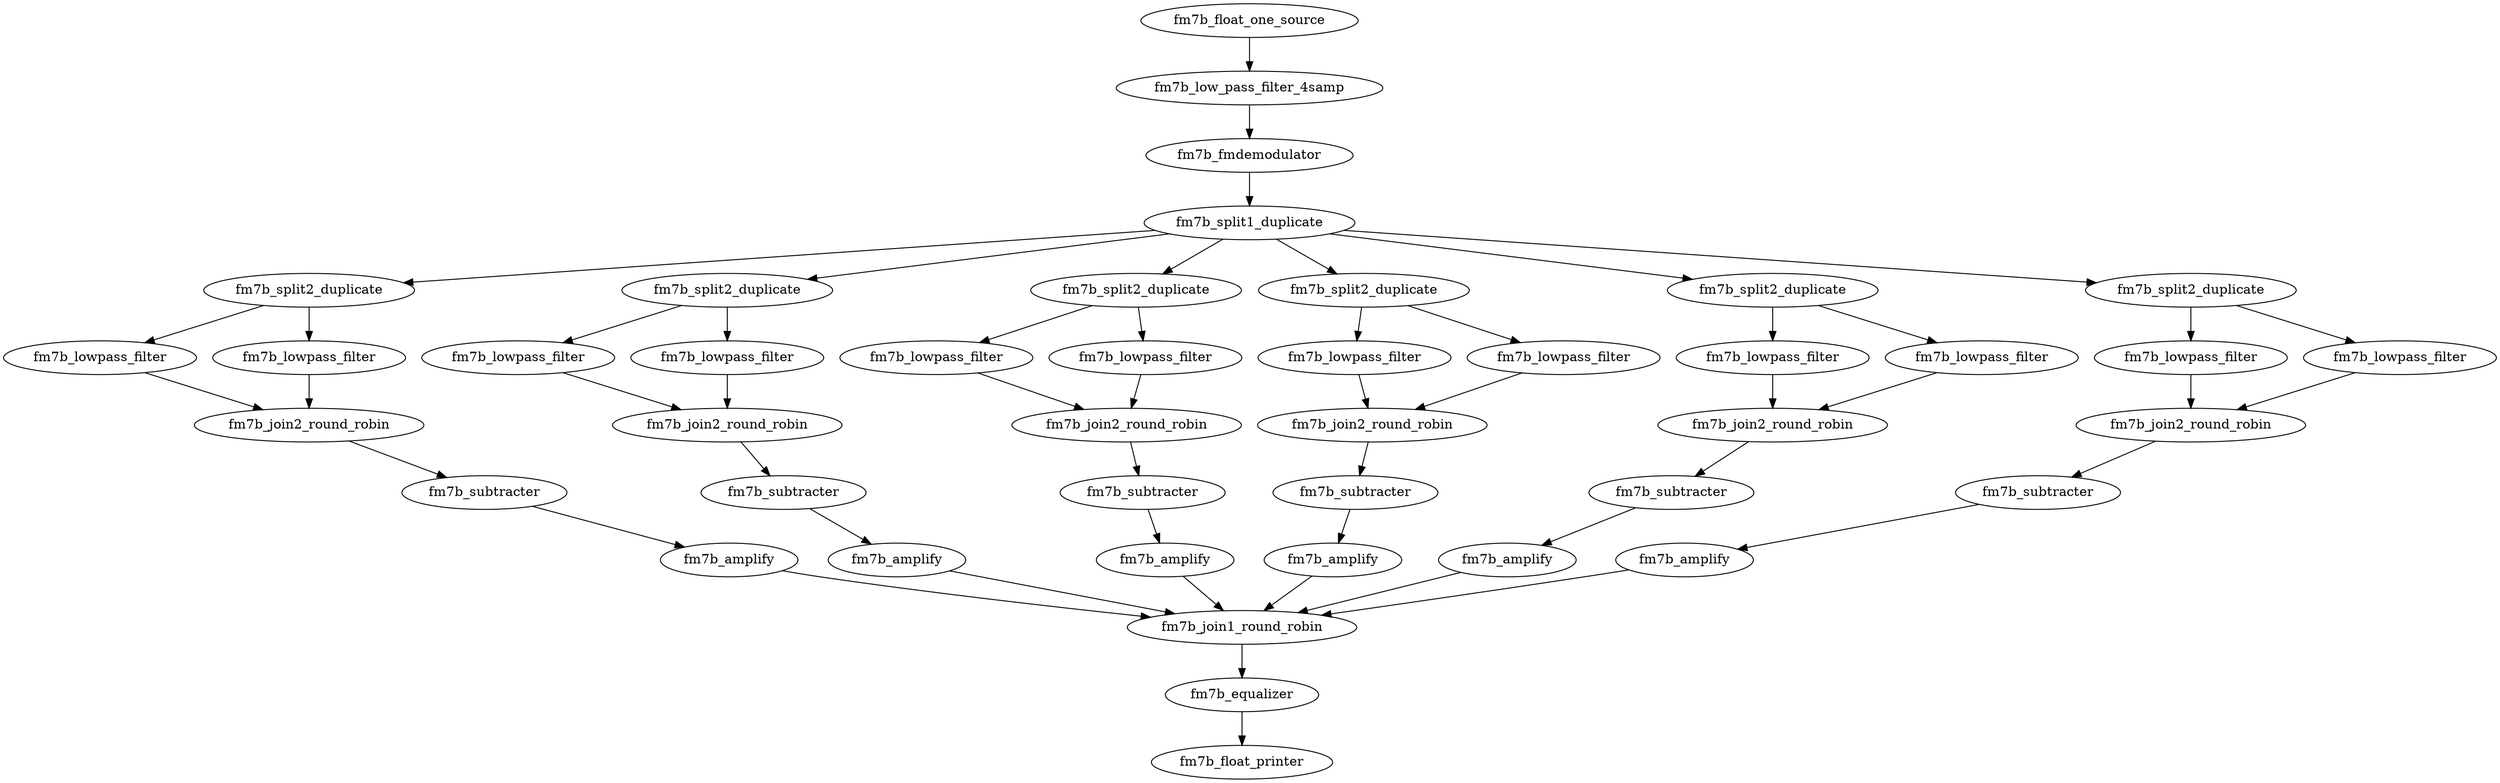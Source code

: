digraph streamit {
FloatOneSource_pop_0_push_1_1 -> fm7b_lowpass_filter_pop_5_peek_64_push_1_4
AnonFilter_a0_pop_6_push_1_9 -> FloatPrinter_pop_1_push_0_3
FloatOneSource_pop_0_push_1_1 [ label="fm7b_float_one_source", pop=0, push=5 ]
fm7b_lowpass_filter_pop_5_peek_64_push_1_4 -> FMDemodulator_pop_1_peek_2_push_1_5
FMDemodulator_pop_1_peek_2_push_1_5 -> EqSplit_8_split
fm7b_lowpass_filter_pop_5_peek_64_push_1_4 [ label="fm7b_low_pass_filter_4samp", pop=5, peek=64, push=1 ]
FMDemodulator_pop_1_peek_2_push_1_5 [ label="fm7b_fmdemodulator", pop=1, peek=2, push=1 ]
EqSplit_8_join -> AnonFilter_a0_pop_6_push_1_9
EqSplit_8_split [ label="fm7b_split1_duplicate", pop=1, push=1 ]
EqSplit_8_join [ label="fm7b_join1_round_robin", pop=1, push=6 ]
fm7b_subtracter_pop_2_push_1_19 -> fm7b_amplify_pop_1_push_1_17
BPFCore_18_join -> fm7b_subtracter_pop_2_push_1_19
BPFCore_18_split [ label="fm7b_split2_duplicate", pop=1, push=1 ]
BPFCore_18_join [ label="fm7b_join2_round_robin", pop=1, push=2 ]
fm7b_lowpass_filter_pop_1_peek_64_push_1_20 [ label="fm7b_lowpass_filter", pop=1, peek=64, push=1 ]
BPFCore_18_split -> fm7b_lowpass_filter_pop_1_peek_64_push_1_20
fm7b_lowpass_filter_pop_1_peek_64_push_1_20 -> BPFCore_18_join
fm7b_lowpass_filter_pop_1_peek_64_push_1_21 [ label="fm7b_lowpass_filter", pop=1, peek=64, push=1 ]
BPFCore_18_split -> fm7b_lowpass_filter_pop_1_peek_64_push_1_21
fm7b_lowpass_filter_pop_1_peek_64_push_1_21 -> BPFCore_18_join
fm7b_subtracter_pop_2_push_1_19 [ label="fm7b_subtracter", pop=2, push=1 ]
fm7b_amplify_pop_1_push_1_17 [ label="fm7b_amplify", pop=1, push=1 ]
EqSplit_8_split -> BPFCore_18_split
fm7b_amplify_pop_1_push_1_17 -> EqSplit_8_join
fm7b_subtracter_pop_2_push_1_27 -> fm7b_amplify_pop_1_push_1_25
BPFCore_26_join -> fm7b_subtracter_pop_2_push_1_27
BPFCore_26_split [ label="fm7b_split2_duplicate", pop=1, push=1 ]
BPFCore_26_join [ label="fm7b_join2_round_robin", pop=1, push=2 ]
fm7b_lowpass_filter_pop_1_peek_64_push_1_28 [ label="fm7b_lowpass_filter", pop=1, peek=64, push=1 ]
BPFCore_26_split -> fm7b_lowpass_filter_pop_1_peek_64_push_1_28
fm7b_lowpass_filter_pop_1_peek_64_push_1_28 -> BPFCore_26_join
fm7b_lowpass_filter_pop_1_peek_64_push_1_29 [ label="fm7b_lowpass_filter", pop=1, peek=64, push=1 ]
BPFCore_26_split -> fm7b_lowpass_filter_pop_1_peek_64_push_1_29
fm7b_lowpass_filter_pop_1_peek_64_push_1_29 -> BPFCore_26_join
fm7b_subtracter_pop_2_push_1_27 [ label="fm7b_subtracter", pop=2, push=1 ]
fm7b_amplify_pop_1_push_1_25 [ label="fm7b_amplify", pop=1, push=1 ]
EqSplit_8_split -> BPFCore_26_split
fm7b_amplify_pop_1_push_1_25 -> EqSplit_8_join
fm7b_subtracter_pop_2_push_1_35 -> fm7b_amplify_pop_1_push_1_33
BPFCore_34_join -> fm7b_subtracter_pop_2_push_1_35
BPFCore_34_split [ label="fm7b_split2_duplicate", pop=1, push=1 ]
BPFCore_34_join [ label="fm7b_join2_round_robin", pop=1, push=2 ]
fm7b_lowpass_filter_pop_1_peek_64_push_1_36 [ label="fm7b_lowpass_filter", pop=1, peek=64, push=1 ]
BPFCore_34_split -> fm7b_lowpass_filter_pop_1_peek_64_push_1_36
fm7b_lowpass_filter_pop_1_peek_64_push_1_36 -> BPFCore_34_join
fm7b_lowpass_filter_pop_1_peek_64_push_1_37 [ label="fm7b_lowpass_filter", pop=1, peek=64, push=1 ]
BPFCore_34_split -> fm7b_lowpass_filter_pop_1_peek_64_push_1_37
fm7b_lowpass_filter_pop_1_peek_64_push_1_37 -> BPFCore_34_join
fm7b_subtracter_pop_2_push_1_35 [ label="fm7b_subtracter", pop=2, push=1 ]
fm7b_amplify_pop_1_push_1_33 [ label="fm7b_amplify", pop=1, push=1 ]
EqSplit_8_split -> BPFCore_34_split
fm7b_amplify_pop_1_push_1_33 -> EqSplit_8_join
fm7b_subtracter_pop_2_push_1_43 -> fm7b_amplify_pop_1_push_1_41
BPFCore_42_join -> fm7b_subtracter_pop_2_push_1_43
BPFCore_42_split [ label="fm7b_split2_duplicate", pop=1, push=1 ]
BPFCore_42_join [ label="fm7b_join2_round_robin", pop=1, push=2 ]
fm7b_lowpass_filter_pop_1_peek_64_push_1_44 [ label="fm7b_lowpass_filter", pop=1, peek=64, push=1 ]
BPFCore_42_split -> fm7b_lowpass_filter_pop_1_peek_64_push_1_44
fm7b_lowpass_filter_pop_1_peek_64_push_1_44 -> BPFCore_42_join
fm7b_lowpass_filter_pop_1_peek_64_push_1_45 [ label="fm7b_lowpass_filter", pop=1, peek=64, push=1 ]
BPFCore_42_split -> fm7b_lowpass_filter_pop_1_peek_64_push_1_45
fm7b_lowpass_filter_pop_1_peek_64_push_1_45 -> BPFCore_42_join
fm7b_subtracter_pop_2_push_1_43 [ label="fm7b_subtracter", pop=2, push=1 ]
fm7b_amplify_pop_1_push_1_41 [ label="fm7b_amplify", pop=1, push=1 ]
EqSplit_8_split -> BPFCore_42_split
fm7b_amplify_pop_1_push_1_41 -> EqSplit_8_join
fm7b_subtracter_pop_2_push_1_51 -> fm7b_amplify_pop_1_push_1_49
BPFCore_50_join -> fm7b_subtracter_pop_2_push_1_51
BPFCore_50_split [ label="fm7b_split2_duplicate", pop=1, push=1 ]
BPFCore_50_join [ label="fm7b_join2_round_robin", pop=1, push=2 ]
fm7b_lowpass_filter_pop_1_peek_64_push_1_52 [ label="fm7b_lowpass_filter", pop=1, peek=64, push=1 ]
BPFCore_50_split -> fm7b_lowpass_filter_pop_1_peek_64_push_1_52
fm7b_lowpass_filter_pop_1_peek_64_push_1_52 -> BPFCore_50_join
fm7b_lowpass_filter_pop_1_peek_64_push_1_53 [ label="fm7b_lowpass_filter", pop=1, peek=64, push=1 ]
BPFCore_50_split -> fm7b_lowpass_filter_pop_1_peek_64_push_1_53
fm7b_lowpass_filter_pop_1_peek_64_push_1_53 -> BPFCore_50_join
fm7b_subtracter_pop_2_push_1_51 [ label="fm7b_subtracter", pop=2, push=1 ]
fm7b_amplify_pop_1_push_1_49 [ label="fm7b_amplify", pop=1, push=1 ]
EqSplit_8_split -> BPFCore_50_split
fm7b_amplify_pop_1_push_1_49 -> EqSplit_8_join
fm7b_subtracter_pop_2_push_1_59 -> fm7b_amplify_pop_1_push_1_57
BPFCore_58_join -> fm7b_subtracter_pop_2_push_1_59
BPFCore_58_split [ label="fm7b_split2_duplicate", pop=1, push=1 ]
BPFCore_58_join [ label="fm7b_join2_round_robin", pop=1, push=2 ]
fm7b_lowpass_filter_pop_1_peek_64_push_1_60 [ label="fm7b_lowpass_filter", pop=1, peek=64, push=1 ]
BPFCore_58_split -> fm7b_lowpass_filter_pop_1_peek_64_push_1_60
fm7b_lowpass_filter_pop_1_peek_64_push_1_60 -> BPFCore_58_join
fm7b_lowpass_filter_pop_1_peek_64_push_1_61 [ label="fm7b_lowpass_filter", pop=1, peek=64, push=1 ]
BPFCore_58_split -> fm7b_lowpass_filter_pop_1_peek_64_push_1_61
fm7b_lowpass_filter_pop_1_peek_64_push_1_61 -> BPFCore_58_join
fm7b_subtracter_pop_2_push_1_59 [ label="fm7b_subtracter", pop=2, push=1 ]
fm7b_amplify_pop_1_push_1_57 [ label="fm7b_amplify", pop=1, push=1 ]
EqSplit_8_split -> BPFCore_58_split
fm7b_amplify_pop_1_push_1_57 -> EqSplit_8_join
AnonFilter_a0_pop_6_push_1_9 [ label="fm7b_equalizer", pop=6, push=1 ]
FloatPrinter_pop_1_push_0_3 [ label="fm7b_float_printer", pop=1, push=0 ]
}
